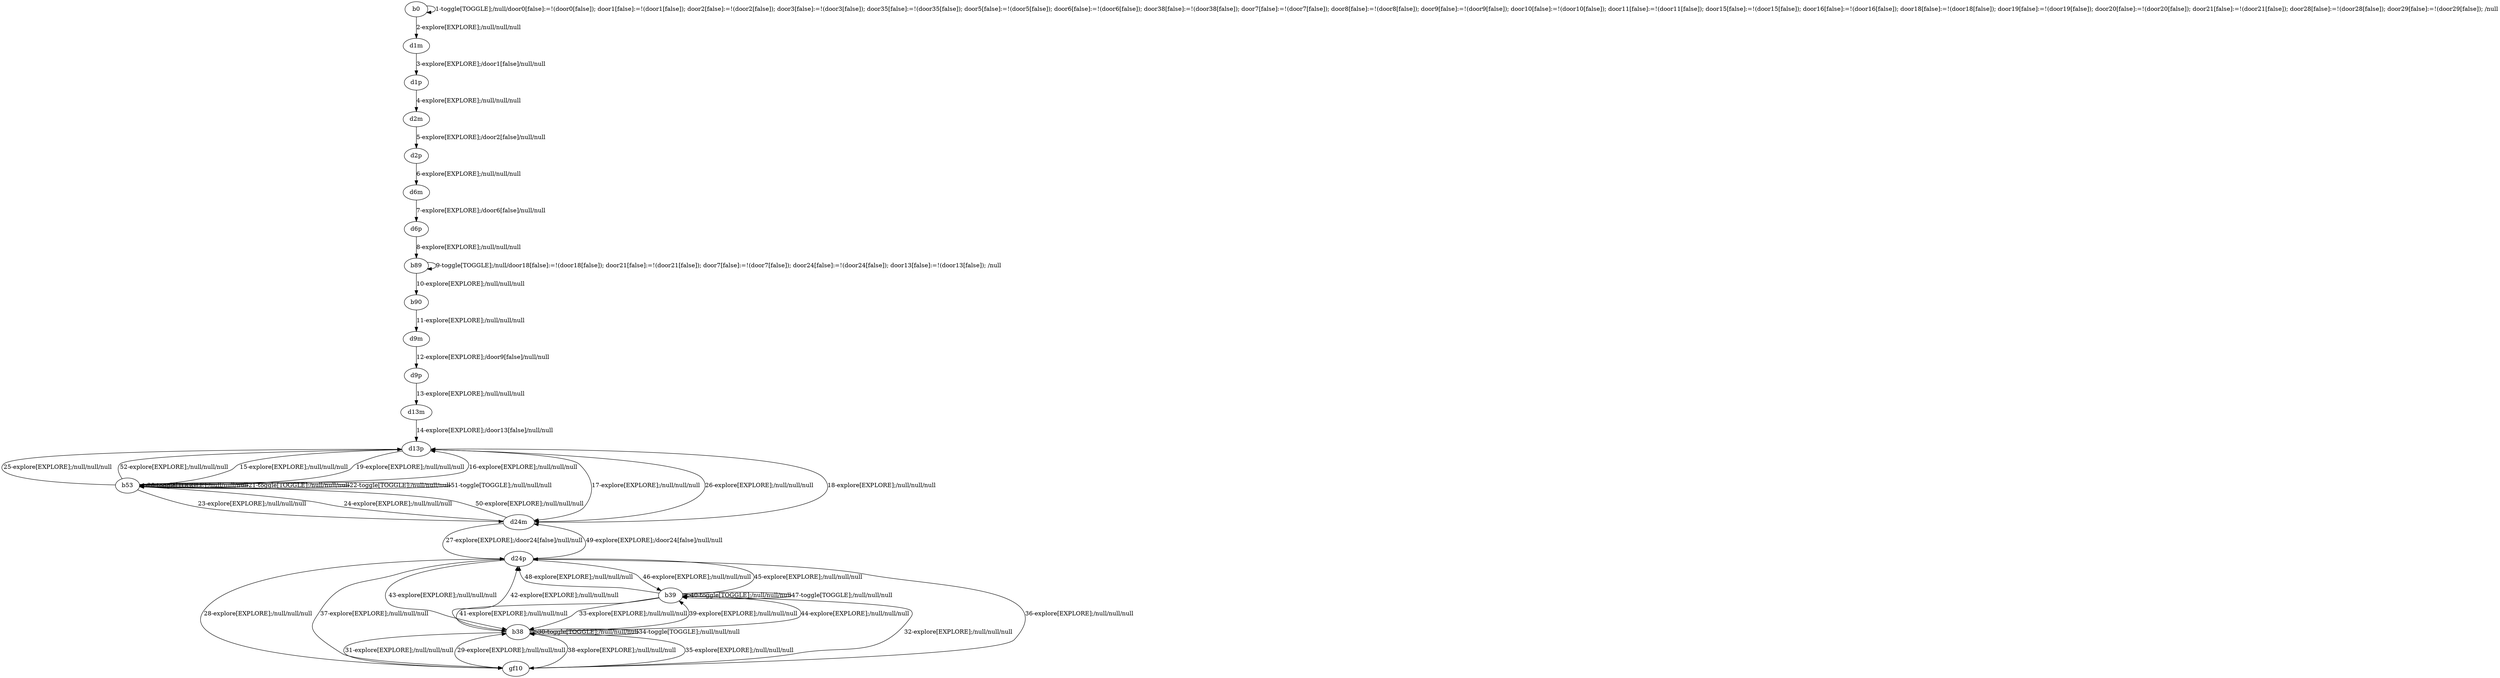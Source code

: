 # Total number of goals covered by this test: 4
# d24p --> b38
# gf10 --> b39
# b38 --> d24p
# b39 --> b38

digraph g {
"b0" -> "b0" [label = "1-toggle[TOGGLE];/null/door0[false]:=!(door0[false]); door1[false]:=!(door1[false]); door2[false]:=!(door2[false]); door3[false]:=!(door3[false]); door35[false]:=!(door35[false]); door5[false]:=!(door5[false]); door6[false]:=!(door6[false]); door38[false]:=!(door38[false]); door7[false]:=!(door7[false]); door8[false]:=!(door8[false]); door9[false]:=!(door9[false]); door10[false]:=!(door10[false]); door11[false]:=!(door11[false]); door15[false]:=!(door15[false]); door16[false]:=!(door16[false]); door18[false]:=!(door18[false]); door19[false]:=!(door19[false]); door20[false]:=!(door20[false]); door21[false]:=!(door21[false]); door28[false]:=!(door28[false]); door29[false]:=!(door29[false]); /null"];
"b0" -> "d1m" [label = "2-explore[EXPLORE];/null/null/null"];
"d1m" -> "d1p" [label = "3-explore[EXPLORE];/door1[false]/null/null"];
"d1p" -> "d2m" [label = "4-explore[EXPLORE];/null/null/null"];
"d2m" -> "d2p" [label = "5-explore[EXPLORE];/door2[false]/null/null"];
"d2p" -> "d6m" [label = "6-explore[EXPLORE];/null/null/null"];
"d6m" -> "d6p" [label = "7-explore[EXPLORE];/door6[false]/null/null"];
"d6p" -> "b89" [label = "8-explore[EXPLORE];/null/null/null"];
"b89" -> "b89" [label = "9-toggle[TOGGLE];/null/door18[false]:=!(door18[false]); door21[false]:=!(door21[false]); door7[false]:=!(door7[false]); door24[false]:=!(door24[false]); door13[false]:=!(door13[false]); /null"];
"b89" -> "b90" [label = "10-explore[EXPLORE];/null/null/null"];
"b90" -> "d9m" [label = "11-explore[EXPLORE];/null/null/null"];
"d9m" -> "d9p" [label = "12-explore[EXPLORE];/door9[false]/null/null"];
"d9p" -> "d13m" [label = "13-explore[EXPLORE];/null/null/null"];
"d13m" -> "d13p" [label = "14-explore[EXPLORE];/door13[false]/null/null"];
"d13p" -> "b53" [label = "15-explore[EXPLORE];/null/null/null"];
"b53" -> "d13p" [label = "16-explore[EXPLORE];/null/null/null"];
"d13p" -> "d24m" [label = "17-explore[EXPLORE];/null/null/null"];
"d24m" -> "d13p" [label = "18-explore[EXPLORE];/null/null/null"];
"d13p" -> "b53" [label = "19-explore[EXPLORE];/null/null/null"];
"b53" -> "b53" [label = "20-toggle[TOGGLE];/null/null/null"];
"b53" -> "b53" [label = "21-toggle[TOGGLE];/null/null/null"];
"b53" -> "b53" [label = "22-toggle[TOGGLE];/null/null/null"];
"b53" -> "d24m" [label = "23-explore[EXPLORE];/null/null/null"];
"d24m" -> "b53" [label = "24-explore[EXPLORE];/null/null/null"];
"b53" -> "d13p" [label = "25-explore[EXPLORE];/null/null/null"];
"d13p" -> "d24m" [label = "26-explore[EXPLORE];/null/null/null"];
"d24m" -> "d24p" [label = "27-explore[EXPLORE];/door24[false]/null/null"];
"d24p" -> "gf10" [label = "28-explore[EXPLORE];/null/null/null"];
"gf10" -> "b38" [label = "29-explore[EXPLORE];/null/null/null"];
"b38" -> "b38" [label = "30-toggle[TOGGLE];/null/null/null"];
"b38" -> "gf10" [label = "31-explore[EXPLORE];/null/null/null"];
"gf10" -> "b39" [label = "32-explore[EXPLORE];/null/null/null"];
"b39" -> "b38" [label = "33-explore[EXPLORE];/null/null/null"];
"b38" -> "b38" [label = "34-toggle[TOGGLE];/null/null/null"];
"b38" -> "gf10" [label = "35-explore[EXPLORE];/null/null/null"];
"gf10" -> "d24p" [label = "36-explore[EXPLORE];/null/null/null"];
"d24p" -> "gf10" [label = "37-explore[EXPLORE];/null/null/null"];
"gf10" -> "b38" [label = "38-explore[EXPLORE];/null/null/null"];
"b38" -> "b39" [label = "39-explore[EXPLORE];/null/null/null"];
"b39" -> "b39" [label = "40-toggle[TOGGLE];/null/null/null"];
"b39" -> "b38" [label = "41-explore[EXPLORE];/null/null/null"];
"b38" -> "d24p" [label = "42-explore[EXPLORE];/null/null/null"];
"d24p" -> "b38" [label = "43-explore[EXPLORE];/null/null/null"];
"b38" -> "b39" [label = "44-explore[EXPLORE];/null/null/null"];
"b39" -> "d24p" [label = "45-explore[EXPLORE];/null/null/null"];
"d24p" -> "b39" [label = "46-explore[EXPLORE];/null/null/null"];
"b39" -> "b39" [label = "47-toggle[TOGGLE];/null/null/null"];
"b39" -> "d24p" [label = "48-explore[EXPLORE];/null/null/null"];
"d24p" -> "d24m" [label = "49-explore[EXPLORE];/door24[false]/null/null"];
"d24m" -> "b53" [label = "50-explore[EXPLORE];/null/null/null"];
"b53" -> "b53" [label = "51-toggle[TOGGLE];/null/null/null"];
"b53" -> "d13p" [label = "52-explore[EXPLORE];/null/null/null"];
}